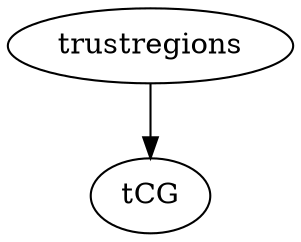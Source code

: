 /* Created by mdot for Matlab */
digraph m2html {
  trustregions -> tCG;

  tCG [URL="tCG.html"];
  trustregions [URL="trustregions.html"];
}